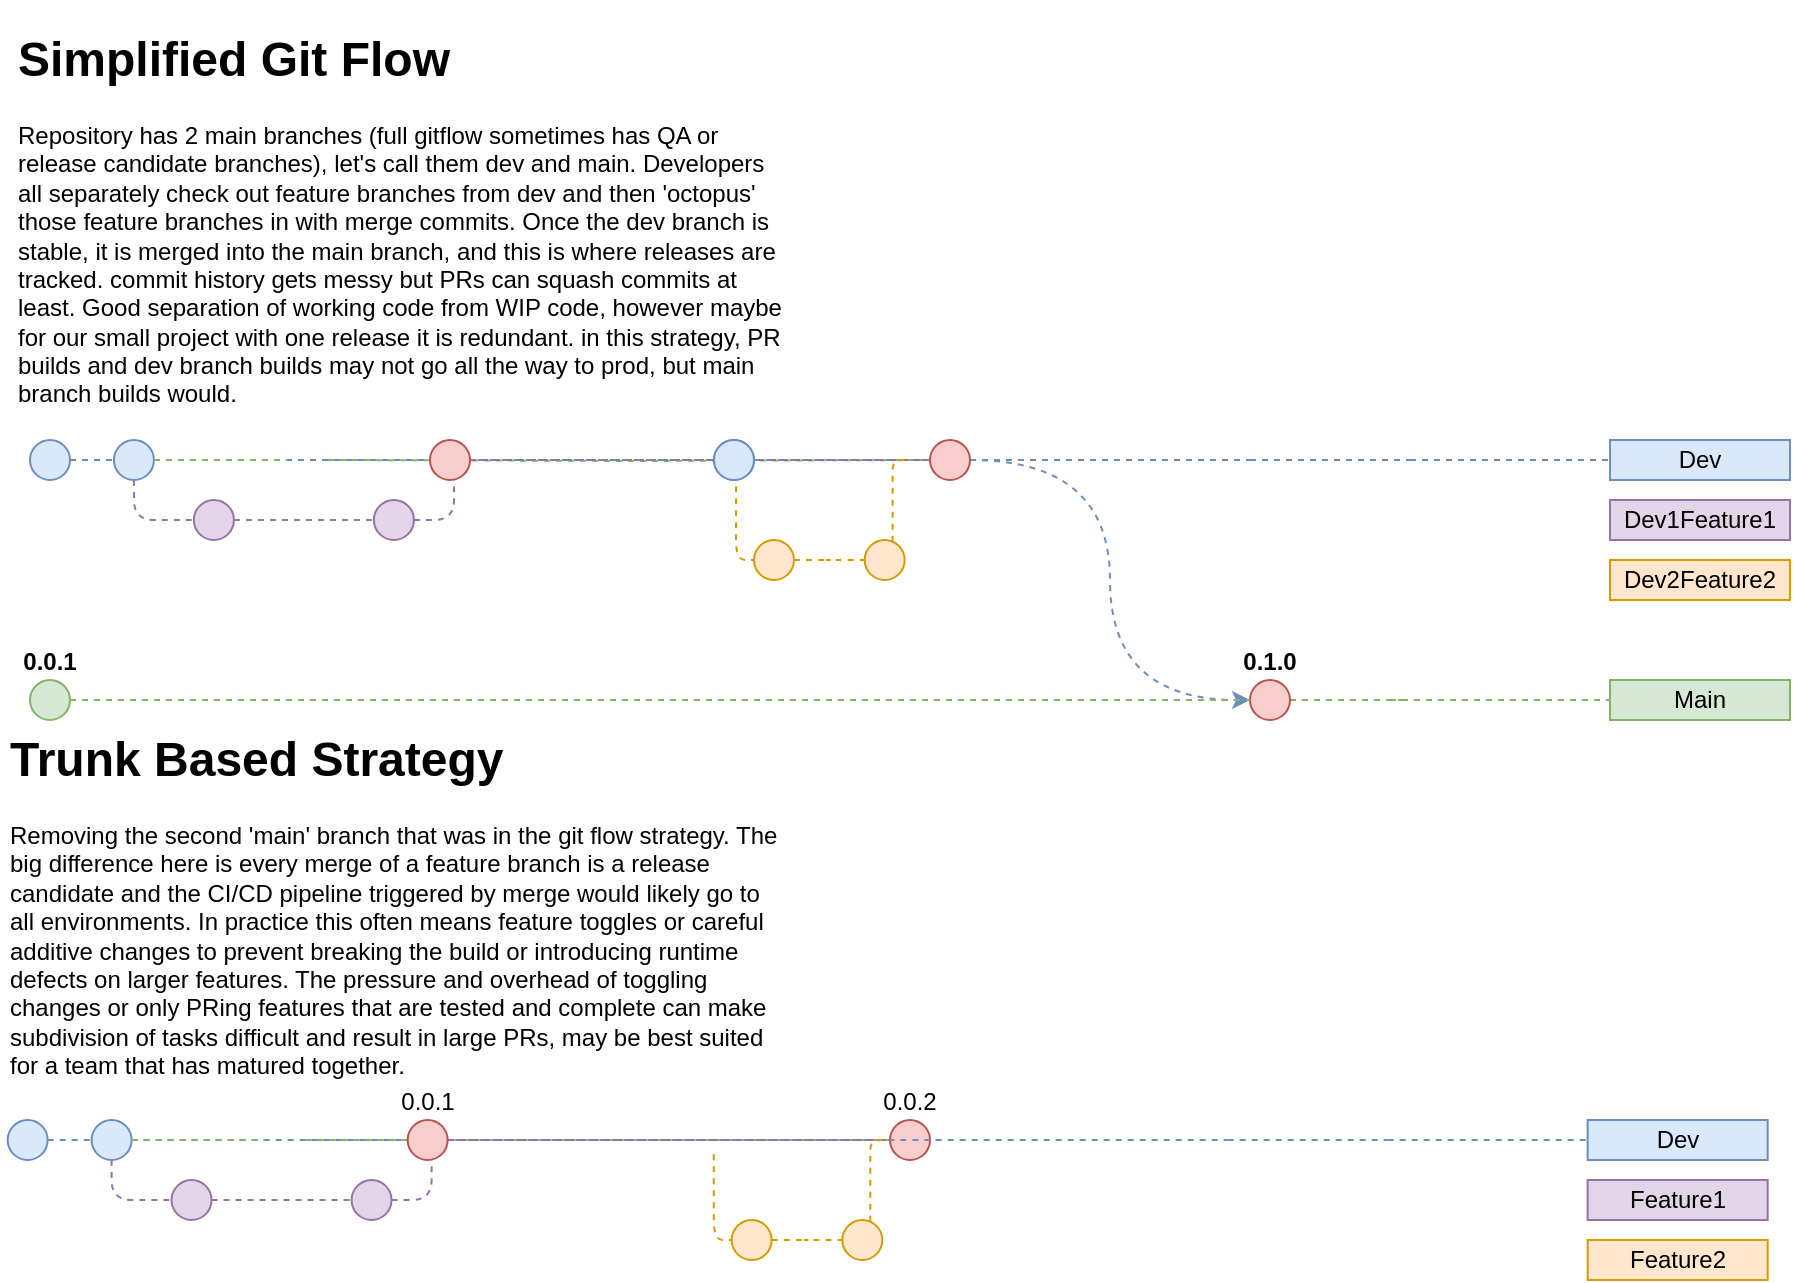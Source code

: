 <mxfile version="16.6.3" type="github">
  <diagram id="yPxyJZ8AM_hMuL3Unpa9" name="gitflow">
    <mxGraphModel dx="1422" dy="697" grid="1" gridSize="10" guides="1" tooltips="1" connect="1" arrows="1" fold="1" page="1" pageScale="1" pageWidth="850" pageHeight="1100" math="0" shadow="0">
      <root>
        <mxCell id="0" />
        <mxCell id="1" parent="0" />
        <mxCell id="WDCZjn-MliC7qW5rFsiM-213" style="edgeStyle=orthogonalEdgeStyle;rounded=0;orthogonalLoop=1;jettySize=auto;html=1;exitX=1;exitY=0.5;exitDx=0;exitDy=0;entryX=0;entryY=0.5;entryDx=0;entryDy=0;curved=1;dashed=1;fillColor=#dae8fc;strokeColor=#6c8ebf;startArrow=none;" edge="1" parent="1" source="WDCZjn-MliC7qW5rFsiM-190" target="WDCZjn-MliC7qW5rFsiM-201">
          <mxGeometry relative="1" as="geometry">
            <mxPoint x="491.31" y="440" as="sourcePoint" />
          </mxGeometry>
        </mxCell>
        <mxCell id="WDCZjn-MliC7qW5rFsiM-224" value="" style="edgeStyle=orthogonalEdgeStyle;rounded=1;orthogonalLoop=1;jettySize=auto;html=1;dashed=1;endArrow=none;endFill=0;fontSize=10;fontColor=#FFB570;fillColor=#e1d5e7;strokeColor=#9673a6;entryX=0;entryY=0.5;entryDx=0;entryDy=0;" edge="1" parent="1" source="WDCZjn-MliC7qW5rFsiM-194" target="WDCZjn-MliC7qW5rFsiM-223">
          <mxGeometry relative="1" as="geometry">
            <Array as="points">
              <mxPoint x="241.98" y="470" />
            </Array>
            <mxPoint x="221.95" y="470" as="sourcePoint" />
            <mxPoint x="480" y="440" as="targetPoint" />
          </mxGeometry>
        </mxCell>
        <mxCell id="WDCZjn-MliC7qW5rFsiM-212" style="edgeStyle=orthogonalEdgeStyle;rounded=1;orthogonalLoop=1;jettySize=auto;html=1;dashed=1;endArrow=none;endFill=0;fontSize=12;fontColor=#FFB570;fillColor=#ffe6cc;strokeColor=#d79b00;exitX=1;exitY=1;exitDx=0;exitDy=0;" edge="1" parent="1" target="WDCZjn-MliC7qW5rFsiM-209">
          <mxGeometry relative="1" as="geometry">
            <mxPoint x="383.041" y="447.071" as="sourcePoint" />
            <mxPoint x="507.33" y="590" as="targetPoint" />
            <Array as="points">
              <mxPoint x="383" y="490" />
            </Array>
          </mxGeometry>
        </mxCell>
        <mxCell id="WDCZjn-MliC7qW5rFsiM-206" style="edgeStyle=orthogonalEdgeStyle;rounded=1;orthogonalLoop=1;jettySize=auto;html=1;dashed=1;endArrow=none;endFill=0;fontSize=10;fontColor=#FFB570;fillColor=#ffe6cc;strokeColor=#d79b00;" edge="1" parent="1">
          <mxGeometry relative="1" as="geometry">
            <mxPoint x="385.97" y="440" as="sourcePoint" />
            <mxPoint x="471.31" y="440" as="targetPoint" />
          </mxGeometry>
        </mxCell>
        <mxCell id="WDCZjn-MliC7qW5rFsiM-178" value="" style="endArrow=none;dashed=1;html=1;fillColor=#dae8fc;strokeColor=#6c8ebf;" edge="1" target="WDCZjn-MliC7qW5rFsiM-180" parent="1">
          <mxGeometry width="50" height="50" relative="1" as="geometry">
            <mxPoint x="720" y="440" as="sourcePoint" />
            <mxPoint x="720" y="440" as="targetPoint" />
          </mxGeometry>
        </mxCell>
        <mxCell id="WDCZjn-MliC7qW5rFsiM-180" value="Dev" style="text;html=1;strokeColor=#6c8ebf;fillColor=#dae8fc;align=center;verticalAlign=middle;whiteSpace=wrap;rounded=0;" vertex="1" parent="1">
          <mxGeometry x="820" y="430" width="90" height="20" as="geometry" />
        </mxCell>
        <mxCell id="WDCZjn-MliC7qW5rFsiM-182" value="" style="endArrow=none;dashed=1;html=1;fillColor=#dae8fc;strokeColor=#6c8ebf;" edge="1" parent="1">
          <mxGeometry width="50" height="50" relative="1" as="geometry">
            <mxPoint x="640" y="440" as="sourcePoint" />
            <mxPoint x="720" y="440" as="targetPoint" />
          </mxGeometry>
        </mxCell>
        <mxCell id="WDCZjn-MliC7qW5rFsiM-184" value="" style="endArrow=none;dashed=1;html=1;fillColor=#dae8fc;strokeColor=#6c8ebf;" edge="1" parent="1">
          <mxGeometry width="391.99" height="450" relative="1" as="geometry">
            <mxPoint x="50" y="440" as="sourcePoint" />
            <mxPoint x="640" y="440" as="targetPoint" />
            <Array as="points" />
          </mxGeometry>
        </mxCell>
        <mxCell id="WDCZjn-MliC7qW5rFsiM-214" value="" style="ellipse;whiteSpace=wrap;html=1;aspect=fixed;fillColor=#dae8fc;strokeColor=#6c8ebf;" vertex="1" parent="WDCZjn-MliC7qW5rFsiM-184">
          <mxGeometry x="371.99" y="430" width="20" height="20" as="geometry" />
        </mxCell>
        <mxCell id="WDCZjn-MliC7qW5rFsiM-186" style="edgeStyle=orthogonalEdgeStyle;rounded=1;orthogonalLoop=1;jettySize=auto;html=1;dashed=1;endArrow=none;endFill=0;fontSize=10;fontColor=#FFB570;fillColor=#e1d5e7;strokeColor=#9673a6;" edge="1" parent="1" source="WDCZjn-MliC7qW5rFsiM-187" target="WDCZjn-MliC7qW5rFsiM-195">
          <mxGeometry relative="1" as="geometry">
            <Array as="points">
              <mxPoint x="81.98" y="450" />
            </Array>
          </mxGeometry>
        </mxCell>
        <mxCell id="WDCZjn-MliC7qW5rFsiM-187" value="" style="ellipse;whiteSpace=wrap;html=1;aspect=fixed;fillColor=#dae8fc;strokeColor=#6c8ebf;" vertex="1" parent="1">
          <mxGeometry x="71.98" y="430" width="20" height="20" as="geometry" />
        </mxCell>
        <mxCell id="WDCZjn-MliC7qW5rFsiM-189" style="edgeStyle=orthogonalEdgeStyle;rounded=1;orthogonalLoop=1;jettySize=auto;html=1;dashed=1;endArrow=none;endFill=0;fillColor=#d5e8d4;strokeColor=#82b366;" edge="1" parent="1" source="WDCZjn-MliC7qW5rFsiM-187">
          <mxGeometry relative="1" as="geometry">
            <mxPoint x="158.95" y="440" as="targetPoint" />
            <mxPoint x="101.98" y="440" as="sourcePoint" />
          </mxGeometry>
        </mxCell>
        <mxCell id="WDCZjn-MliC7qW5rFsiM-191" style="edgeStyle=orthogonalEdgeStyle;rounded=1;orthogonalLoop=1;jettySize=auto;html=1;dashed=1;endArrow=none;endFill=0;fillColor=#d5e8d4;strokeColor=#82b366;" edge="1" parent="1" target="WDCZjn-MliC7qW5rFsiM-190">
          <mxGeometry relative="1" as="geometry">
            <mxPoint x="671.98" y="440" as="targetPoint" />
            <mxPoint x="178.95" y="440" as="sourcePoint" />
          </mxGeometry>
        </mxCell>
        <mxCell id="WDCZjn-MliC7qW5rFsiM-192" style="edgeStyle=orthogonalEdgeStyle;rounded=1;orthogonalLoop=1;jettySize=auto;html=1;dashed=1;endArrow=none;endFill=0;fontSize=10;fontColor=#FFB570;fillColor=#e1d5e7;strokeColor=#9673a6;" edge="1" parent="1" source="WDCZjn-MliC7qW5rFsiM-195" target="WDCZjn-MliC7qW5rFsiM-194">
          <mxGeometry relative="1" as="geometry" />
        </mxCell>
        <mxCell id="WDCZjn-MliC7qW5rFsiM-193" style="edgeStyle=orthogonalEdgeStyle;rounded=1;orthogonalLoop=1;jettySize=auto;html=1;dashed=1;endArrow=none;endFill=0;fontSize=10;fontColor=#FFB570;fillColor=#e1d5e7;strokeColor=#9673a6;entryX=0;entryY=0.5;entryDx=0;entryDy=0;startArrow=none;" edge="1" parent="1" source="WDCZjn-MliC7qW5rFsiM-223" target="WDCZjn-MliC7qW5rFsiM-190">
          <mxGeometry relative="1" as="geometry">
            <Array as="points">
              <mxPoint x="241.98" y="440" />
            </Array>
          </mxGeometry>
        </mxCell>
        <mxCell id="WDCZjn-MliC7qW5rFsiM-194" value="" style="ellipse;whiteSpace=wrap;html=1;aspect=fixed;fontSize=10;fillColor=#e1d5e7;strokeColor=#9673a6;" vertex="1" parent="1">
          <mxGeometry x="201.95" y="460" width="20" height="20" as="geometry" />
        </mxCell>
        <mxCell id="WDCZjn-MliC7qW5rFsiM-195" value="" style="ellipse;whiteSpace=wrap;html=1;aspect=fixed;fontSize=10;fillColor=#e1d5e7;strokeColor=#9673a6;" vertex="1" parent="1">
          <mxGeometry x="111.95" y="460" width="20" height="20" as="geometry" />
        </mxCell>
        <mxCell id="WDCZjn-MliC7qW5rFsiM-196" value="" style="endArrow=none;dashed=1;html=1;fillColor=#d5e8d4;strokeColor=#82b366;" edge="1" parent="1" target="WDCZjn-MliC7qW5rFsiM-198">
          <mxGeometry width="50" height="50" relative="1" as="geometry">
            <mxPoint x="710" y="560" as="sourcePoint" />
            <mxPoint x="720" y="560" as="targetPoint" />
          </mxGeometry>
        </mxCell>
        <mxCell id="WDCZjn-MliC7qW5rFsiM-197" value="0.0.1" style="ellipse;whiteSpace=wrap;html=1;aspect=fixed;fillColor=#d5e8d4;strokeColor=#82b366;fontStyle=1;labelPosition=center;verticalLabelPosition=top;align=center;verticalAlign=bottom;" vertex="1" parent="1">
          <mxGeometry x="30" y="550" width="20" height="20" as="geometry" />
        </mxCell>
        <mxCell id="WDCZjn-MliC7qW5rFsiM-198" value="Main" style="text;html=1;strokeColor=#82b366;fillColor=#d5e8d4;align=center;verticalAlign=middle;whiteSpace=wrap;rounded=0;" vertex="1" parent="1">
          <mxGeometry x="820" y="550" width="90" height="20" as="geometry" />
        </mxCell>
        <mxCell id="WDCZjn-MliC7qW5rFsiM-200" value="" style="endArrow=none;dashed=1;html=1;fillColor=#d5e8d4;strokeColor=#82b366;" edge="1" parent="1" source="WDCZjn-MliC7qW5rFsiM-201">
          <mxGeometry width="50" height="50" relative="1" as="geometry">
            <mxPoint x="50" y="560" as="sourcePoint" />
            <mxPoint x="720" y="560" as="targetPoint" />
          </mxGeometry>
        </mxCell>
        <mxCell id="WDCZjn-MliC7qW5rFsiM-201" value="0.1.0" style="ellipse;whiteSpace=wrap;html=1;aspect=fixed;fillColor=#f8cecc;strokeColor=#b85450;fontStyle=1;labelPosition=center;verticalLabelPosition=top;align=center;verticalAlign=bottom;" vertex="1" parent="1">
          <mxGeometry x="640" y="550" width="20" height="20" as="geometry" />
        </mxCell>
        <mxCell id="WDCZjn-MliC7qW5rFsiM-202" value="" style="endArrow=none;dashed=1;html=1;fillColor=#d5e8d4;strokeColor=#82b366;" edge="1" parent="1" source="WDCZjn-MliC7qW5rFsiM-197" target="WDCZjn-MliC7qW5rFsiM-201">
          <mxGeometry width="50" height="50" relative="1" as="geometry">
            <mxPoint x="50.0" y="560" as="sourcePoint" />
            <mxPoint x="690" y="560" as="targetPoint" />
            <Array as="points" />
          </mxGeometry>
        </mxCell>
        <mxCell id="WDCZjn-MliC7qW5rFsiM-204" value="Dev1Feature1" style="text;html=1;strokeColor=#9673a6;fillColor=#e1d5e7;align=center;verticalAlign=middle;whiteSpace=wrap;rounded=0;" vertex="1" parent="1">
          <mxGeometry x="820" y="460" width="90" height="20" as="geometry" />
        </mxCell>
        <mxCell id="WDCZjn-MliC7qW5rFsiM-208" style="edgeStyle=orthogonalEdgeStyle;rounded=1;orthogonalLoop=1;jettySize=auto;html=1;dashed=1;endArrow=none;endFill=0;fontSize=12;fontColor=#FFB570;fillColor=#ffe6cc;strokeColor=#d79b00;" edge="1" parent="1" source="WDCZjn-MliC7qW5rFsiM-209" target="WDCZjn-MliC7qW5rFsiM-211">
          <mxGeometry relative="1" as="geometry" />
        </mxCell>
        <mxCell id="WDCZjn-MliC7qW5rFsiM-209" value="" style="ellipse;whiteSpace=wrap;html=1;aspect=fixed;fontSize=10;fillColor=#ffe6cc;strokeColor=#d79b00;" vertex="1" parent="1">
          <mxGeometry x="391.99" y="480" width="20" height="20" as="geometry" />
        </mxCell>
        <mxCell id="WDCZjn-MliC7qW5rFsiM-210" style="edgeStyle=orthogonalEdgeStyle;rounded=1;orthogonalLoop=1;jettySize=auto;html=1;dashed=1;endArrow=none;endFill=0;fontSize=12;fontColor=#FFB570;fillColor=#ffe6cc;strokeColor=#d79b00;entryX=0;entryY=0.5;entryDx=0;entryDy=0;" edge="1" parent="1" source="WDCZjn-MliC7qW5rFsiM-211">
          <mxGeometry relative="1" as="geometry">
            <mxPoint x="471.31" y="440" as="targetPoint" />
            <Array as="points">
              <mxPoint x="461.31" y="460" />
              <mxPoint x="461.31" y="440" />
            </Array>
          </mxGeometry>
        </mxCell>
        <mxCell id="WDCZjn-MliC7qW5rFsiM-211" value="" style="ellipse;whiteSpace=wrap;html=1;aspect=fixed;fontSize=10;fillColor=#ffe6cc;strokeColor=#d79b00;" vertex="1" parent="1">
          <mxGeometry x="447.33" y="480" width="20" height="20" as="geometry" />
        </mxCell>
        <mxCell id="WDCZjn-MliC7qW5rFsiM-215" value="Dev2Feature2" style="text;html=1;strokeColor=#d79b00;fillColor=#ffe6cc;align=center;verticalAlign=middle;whiteSpace=wrap;rounded=0;" vertex="1" parent="1">
          <mxGeometry x="820" y="490" width="90" height="20" as="geometry" />
        </mxCell>
        <mxCell id="WDCZjn-MliC7qW5rFsiM-216" value="" style="ellipse;whiteSpace=wrap;html=1;aspect=fixed;fillColor=#dae8fc;strokeColor=#6c8ebf;" vertex="1" parent="1">
          <mxGeometry x="30.0" y="430" width="20" height="20" as="geometry" />
        </mxCell>
        <mxCell id="WDCZjn-MliC7qW5rFsiM-222" value="" style="edgeStyle=orthogonalEdgeStyle;rounded=0;orthogonalLoop=1;jettySize=auto;html=1;exitX=1;exitY=0.5;exitDx=0;exitDy=0;entryX=0;entryY=0.5;entryDx=0;entryDy=0;curved=1;dashed=1;fillColor=#dae8fc;strokeColor=#6c8ebf;endArrow=none;" edge="1" parent="1" target="WDCZjn-MliC7qW5rFsiM-190">
          <mxGeometry relative="1" as="geometry">
            <mxPoint x="491.31" y="440" as="sourcePoint" />
            <mxPoint x="640" y="560" as="targetPoint" />
          </mxGeometry>
        </mxCell>
        <mxCell id="WDCZjn-MliC7qW5rFsiM-223" value="" style="ellipse;whiteSpace=wrap;html=1;aspect=fixed;fillColor=#f8cecc;strokeColor=#b85450;" vertex="1" parent="1">
          <mxGeometry x="230.0" y="430" width="20" height="20" as="geometry" />
        </mxCell>
        <mxCell id="WDCZjn-MliC7qW5rFsiM-190" value="" style="ellipse;whiteSpace=wrap;html=1;aspect=fixed;fillColor=#f8cecc;strokeColor=#b85450;" vertex="1" parent="1">
          <mxGeometry x="480.0" y="430" width="20" height="20" as="geometry" />
        </mxCell>
        <mxCell id="WDCZjn-MliC7qW5rFsiM-225" value="&lt;h1&gt;Simplified Git Flow&lt;/h1&gt;&lt;p&gt;Repository has 2 main branches (full gitflow sometimes has QA or release candidate branches), let&#39;s call them dev and main. Developers all separately check out feature branches from dev and then &#39;octopus&#39; those feature branches in with merge commits. Once the dev branch is stable, it is merged into the main branch, and this is where releases are tracked. commit history gets messy but PRs can squash commits at least. Good separation of working code from WIP code, however maybe for our small project with one release it is redundant. in this strategy, PR builds and dev branch builds may not go all the way to prod, but main branch builds would.&amp;nbsp;&lt;/p&gt;" style="text;html=1;strokeColor=none;fillColor=none;spacing=5;spacingTop=-20;whiteSpace=wrap;overflow=hidden;rounded=0;" vertex="1" parent="1">
          <mxGeometry x="18.83" y="220" width="393" height="200" as="geometry" />
        </mxCell>
        <mxCell id="WDCZjn-MliC7qW5rFsiM-227" value="" style="edgeStyle=orthogonalEdgeStyle;rounded=1;orthogonalLoop=1;jettySize=auto;html=1;dashed=1;endArrow=none;endFill=0;fontSize=10;fontColor=#FFB570;fillColor=#e1d5e7;strokeColor=#9673a6;entryX=0;entryY=0.5;entryDx=0;entryDy=0;" edge="1" parent="1" source="WDCZjn-MliC7qW5rFsiM-241" target="WDCZjn-MliC7qW5rFsiM-257">
          <mxGeometry relative="1" as="geometry">
            <Array as="points">
              <mxPoint x="230.81" y="810" />
            </Array>
            <mxPoint x="210.78" y="810" as="sourcePoint" />
            <mxPoint x="468.83" y="780" as="targetPoint" />
          </mxGeometry>
        </mxCell>
        <mxCell id="WDCZjn-MliC7qW5rFsiM-228" style="edgeStyle=orthogonalEdgeStyle;rounded=1;orthogonalLoop=1;jettySize=auto;html=1;dashed=1;endArrow=none;endFill=0;fontSize=12;fontColor=#FFB570;fillColor=#ffe6cc;strokeColor=#d79b00;exitX=1;exitY=1;exitDx=0;exitDy=0;" edge="1" parent="1" target="WDCZjn-MliC7qW5rFsiM-251">
          <mxGeometry relative="1" as="geometry">
            <mxPoint x="371.871" y="787.071" as="sourcePoint" />
            <mxPoint x="496.16" y="930" as="targetPoint" />
            <Array as="points">
              <mxPoint x="371.83" y="830" />
            </Array>
          </mxGeometry>
        </mxCell>
        <mxCell id="WDCZjn-MliC7qW5rFsiM-229" style="edgeStyle=orthogonalEdgeStyle;rounded=1;orthogonalLoop=1;jettySize=auto;html=1;dashed=1;endArrow=none;endFill=0;fontSize=10;fontColor=#FFB570;fillColor=#ffe6cc;strokeColor=#d79b00;" edge="1" parent="1">
          <mxGeometry relative="1" as="geometry">
            <mxPoint x="374.8" y="780" as="sourcePoint" />
            <mxPoint x="460.14" y="780" as="targetPoint" />
          </mxGeometry>
        </mxCell>
        <mxCell id="WDCZjn-MliC7qW5rFsiM-230" value="" style="endArrow=none;dashed=1;html=1;fillColor=#dae8fc;strokeColor=#6c8ebf;" edge="1" parent="1" target="WDCZjn-MliC7qW5rFsiM-231">
          <mxGeometry width="50" height="50" relative="1" as="geometry">
            <mxPoint x="708.83" y="780" as="sourcePoint" />
            <mxPoint x="708.83" y="780" as="targetPoint" />
          </mxGeometry>
        </mxCell>
        <mxCell id="WDCZjn-MliC7qW5rFsiM-231" value="Dev" style="text;html=1;strokeColor=#6c8ebf;fillColor=#dae8fc;align=center;verticalAlign=middle;whiteSpace=wrap;rounded=0;" vertex="1" parent="1">
          <mxGeometry x="808.83" y="770" width="90" height="20" as="geometry" />
        </mxCell>
        <mxCell id="WDCZjn-MliC7qW5rFsiM-232" value="" style="endArrow=none;dashed=1;html=1;fillColor=#dae8fc;strokeColor=#6c8ebf;" edge="1" parent="1">
          <mxGeometry width="50" height="50" relative="1" as="geometry">
            <mxPoint x="628.83" y="780" as="sourcePoint" />
            <mxPoint x="708.83" y="780" as="targetPoint" />
          </mxGeometry>
        </mxCell>
        <mxCell id="WDCZjn-MliC7qW5rFsiM-233" value="" style="endArrow=none;dashed=1;html=1;fillColor=#dae8fc;strokeColor=#6c8ebf;" edge="1" parent="1">
          <mxGeometry width="391.99" height="450" relative="1" as="geometry">
            <mxPoint x="38.83" y="780" as="sourcePoint" />
            <mxPoint x="628.83" y="780" as="targetPoint" />
            <Array as="points" />
          </mxGeometry>
        </mxCell>
        <mxCell id="WDCZjn-MliC7qW5rFsiM-234" value="" style="ellipse;whiteSpace=wrap;html=1;aspect=fixed;fillColor=#dae8fc;strokeColor=#6c8ebf;" vertex="1" parent="WDCZjn-MliC7qW5rFsiM-233">
          <mxGeometry x="371.99" y="430" width="20" height="20" as="geometry" />
        </mxCell>
        <mxCell id="WDCZjn-MliC7qW5rFsiM-235" style="edgeStyle=orthogonalEdgeStyle;rounded=1;orthogonalLoop=1;jettySize=auto;html=1;dashed=1;endArrow=none;endFill=0;fontSize=10;fontColor=#FFB570;fillColor=#e1d5e7;strokeColor=#9673a6;" edge="1" parent="1" source="WDCZjn-MliC7qW5rFsiM-236" target="WDCZjn-MliC7qW5rFsiM-242">
          <mxGeometry relative="1" as="geometry">
            <Array as="points">
              <mxPoint x="70.81" y="790" />
            </Array>
          </mxGeometry>
        </mxCell>
        <mxCell id="WDCZjn-MliC7qW5rFsiM-236" value="" style="ellipse;whiteSpace=wrap;html=1;aspect=fixed;fillColor=#dae8fc;strokeColor=#6c8ebf;" vertex="1" parent="1">
          <mxGeometry x="60.81" y="770" width="20" height="20" as="geometry" />
        </mxCell>
        <mxCell id="WDCZjn-MliC7qW5rFsiM-237" style="edgeStyle=orthogonalEdgeStyle;rounded=1;orthogonalLoop=1;jettySize=auto;html=1;dashed=1;endArrow=none;endFill=0;fillColor=#d5e8d4;strokeColor=#82b366;" edge="1" parent="1" source="WDCZjn-MliC7qW5rFsiM-236">
          <mxGeometry relative="1" as="geometry">
            <mxPoint x="147.78" y="780" as="targetPoint" />
            <mxPoint x="90.81" y="780" as="sourcePoint" />
          </mxGeometry>
        </mxCell>
        <mxCell id="WDCZjn-MliC7qW5rFsiM-238" style="edgeStyle=orthogonalEdgeStyle;rounded=1;orthogonalLoop=1;jettySize=auto;html=1;dashed=1;endArrow=none;endFill=0;fillColor=#d5e8d4;strokeColor=#82b366;" edge="1" parent="1">
          <mxGeometry relative="1" as="geometry">
            <mxPoint x="468.83" y="780" as="targetPoint" />
            <mxPoint x="167.78" y="780" as="sourcePoint" />
          </mxGeometry>
        </mxCell>
        <mxCell id="WDCZjn-MliC7qW5rFsiM-239" style="edgeStyle=orthogonalEdgeStyle;rounded=1;orthogonalLoop=1;jettySize=auto;html=1;dashed=1;endArrow=none;endFill=0;fontSize=10;fontColor=#FFB570;fillColor=#e1d5e7;strokeColor=#9673a6;" edge="1" parent="1" source="WDCZjn-MliC7qW5rFsiM-242" target="WDCZjn-MliC7qW5rFsiM-241">
          <mxGeometry relative="1" as="geometry" />
        </mxCell>
        <mxCell id="WDCZjn-MliC7qW5rFsiM-240" style="edgeStyle=orthogonalEdgeStyle;rounded=1;orthogonalLoop=1;jettySize=auto;html=1;dashed=1;endArrow=none;endFill=0;fontSize=10;fontColor=#FFB570;fillColor=#e1d5e7;strokeColor=#9673a6;entryX=0;entryY=0.5;entryDx=0;entryDy=0;startArrow=none;" edge="1" parent="1" source="WDCZjn-MliC7qW5rFsiM-257">
          <mxGeometry relative="1" as="geometry">
            <Array as="points">
              <mxPoint x="230.81" y="780" />
            </Array>
            <mxPoint x="468.83" y="780" as="targetPoint" />
          </mxGeometry>
        </mxCell>
        <mxCell id="WDCZjn-MliC7qW5rFsiM-241" value="" style="ellipse;whiteSpace=wrap;html=1;aspect=fixed;fontSize=10;fillColor=#e1d5e7;strokeColor=#9673a6;" vertex="1" parent="1">
          <mxGeometry x="190.78" y="800" width="20" height="20" as="geometry" />
        </mxCell>
        <mxCell id="WDCZjn-MliC7qW5rFsiM-242" value="" style="ellipse;whiteSpace=wrap;html=1;aspect=fixed;fontSize=10;fillColor=#e1d5e7;strokeColor=#9673a6;" vertex="1" parent="1">
          <mxGeometry x="100.78" y="800" width="20" height="20" as="geometry" />
        </mxCell>
        <mxCell id="WDCZjn-MliC7qW5rFsiM-249" value="Feature1" style="text;html=1;strokeColor=#9673a6;fillColor=#e1d5e7;align=center;verticalAlign=middle;whiteSpace=wrap;rounded=0;" vertex="1" parent="1">
          <mxGeometry x="808.83" y="800" width="90" height="20" as="geometry" />
        </mxCell>
        <mxCell id="WDCZjn-MliC7qW5rFsiM-250" style="edgeStyle=orthogonalEdgeStyle;rounded=1;orthogonalLoop=1;jettySize=auto;html=1;dashed=1;endArrow=none;endFill=0;fontSize=12;fontColor=#FFB570;fillColor=#ffe6cc;strokeColor=#d79b00;" edge="1" parent="1" source="WDCZjn-MliC7qW5rFsiM-251" target="WDCZjn-MliC7qW5rFsiM-253">
          <mxGeometry relative="1" as="geometry" />
        </mxCell>
        <mxCell id="WDCZjn-MliC7qW5rFsiM-251" value="" style="ellipse;whiteSpace=wrap;html=1;aspect=fixed;fontSize=10;fillColor=#ffe6cc;strokeColor=#d79b00;" vertex="1" parent="1">
          <mxGeometry x="380.82" y="820" width="20" height="20" as="geometry" />
        </mxCell>
        <mxCell id="WDCZjn-MliC7qW5rFsiM-252" style="edgeStyle=orthogonalEdgeStyle;rounded=1;orthogonalLoop=1;jettySize=auto;html=1;dashed=1;endArrow=none;endFill=0;fontSize=12;fontColor=#FFB570;fillColor=#ffe6cc;strokeColor=#d79b00;entryX=0;entryY=0.5;entryDx=0;entryDy=0;" edge="1" parent="1" source="WDCZjn-MliC7qW5rFsiM-253">
          <mxGeometry relative="1" as="geometry">
            <mxPoint x="460.14" y="780" as="targetPoint" />
            <Array as="points">
              <mxPoint x="450.14" y="800" />
              <mxPoint x="450.14" y="780" />
            </Array>
          </mxGeometry>
        </mxCell>
        <mxCell id="WDCZjn-MliC7qW5rFsiM-253" value="" style="ellipse;whiteSpace=wrap;html=1;aspect=fixed;fontSize=10;fillColor=#ffe6cc;strokeColor=#d79b00;" vertex="1" parent="1">
          <mxGeometry x="436.16" y="820" width="20" height="20" as="geometry" />
        </mxCell>
        <mxCell id="WDCZjn-MliC7qW5rFsiM-254" value="Feature2" style="text;html=1;strokeColor=#d79b00;fillColor=#ffe6cc;align=center;verticalAlign=middle;whiteSpace=wrap;rounded=0;" vertex="1" parent="1">
          <mxGeometry x="808.83" y="830" width="90" height="20" as="geometry" />
        </mxCell>
        <mxCell id="WDCZjn-MliC7qW5rFsiM-255" value="" style="ellipse;whiteSpace=wrap;html=1;aspect=fixed;fillColor=#dae8fc;strokeColor=#6c8ebf;" vertex="1" parent="1">
          <mxGeometry x="18.83" y="770" width="20" height="20" as="geometry" />
        </mxCell>
        <mxCell id="WDCZjn-MliC7qW5rFsiM-256" value="" style="edgeStyle=orthogonalEdgeStyle;rounded=0;orthogonalLoop=1;jettySize=auto;html=1;exitX=1;exitY=0.5;exitDx=0;exitDy=0;entryX=0;entryY=0.5;entryDx=0;entryDy=0;curved=1;dashed=1;fillColor=#dae8fc;strokeColor=#6c8ebf;endArrow=none;startArrow=none;" edge="1" parent="1" source="WDCZjn-MliC7qW5rFsiM-260">
          <mxGeometry relative="1" as="geometry">
            <mxPoint x="480.14" y="780" as="sourcePoint" />
            <mxPoint x="468.83" y="780" as="targetPoint" />
          </mxGeometry>
        </mxCell>
        <mxCell id="WDCZjn-MliC7qW5rFsiM-257" value="0.0.1" style="ellipse;whiteSpace=wrap;html=1;aspect=fixed;fillColor=#f8cecc;strokeColor=#b85450;labelPosition=center;verticalLabelPosition=top;align=center;verticalAlign=bottom;" vertex="1" parent="1">
          <mxGeometry x="218.83" y="770" width="20" height="20" as="geometry" />
        </mxCell>
        <mxCell id="WDCZjn-MliC7qW5rFsiM-259" value="&lt;h1&gt;Trunk Based Strategy&lt;/h1&gt;&lt;p&gt;Removing the second &#39;main&#39; branch that was in the git flow strategy. The big difference here is every merge of a feature branch is a release candidate and the CI/CD pipeline triggered by merge would likely go to all environments. In practice this often means feature toggles or careful additive changes to prevent breaking the build or introducing runtime defects on larger features. The pressure and overhead of toggling changes or only PRing features that are tested and complete can make subdivision of tasks difficult and result in large PRs, may be best suited for a team that has matured together.&amp;nbsp;&lt;/p&gt;" style="text;html=1;strokeColor=none;fillColor=none;spacing=5;spacingTop=-20;whiteSpace=wrap;overflow=hidden;rounded=0;" vertex="1" parent="1">
          <mxGeometry x="15.45" y="570" width="393" height="190" as="geometry" />
        </mxCell>
        <mxCell id="WDCZjn-MliC7qW5rFsiM-260" value="0.0.2" style="ellipse;whiteSpace=wrap;html=1;aspect=fixed;fillColor=#f8cecc;strokeColor=#b85450;labelPosition=center;verticalLabelPosition=top;align=center;verticalAlign=bottom;" vertex="1" parent="1">
          <mxGeometry x="460" y="770" width="20" height="20" as="geometry" />
        </mxCell>
        <mxCell id="WDCZjn-MliC7qW5rFsiM-261" value="" style="edgeStyle=orthogonalEdgeStyle;rounded=0;orthogonalLoop=1;jettySize=auto;html=1;exitX=1;exitY=0.5;exitDx=0;exitDy=0;entryX=0;entryY=0.5;entryDx=0;entryDy=0;curved=1;dashed=1;fillColor=#dae8fc;strokeColor=#6c8ebf;endArrow=none;" edge="1" parent="1" target="WDCZjn-MliC7qW5rFsiM-260">
          <mxGeometry relative="1" as="geometry">
            <mxPoint x="480.14" y="780" as="sourcePoint" />
            <mxPoint x="468.83" y="780" as="targetPoint" />
          </mxGeometry>
        </mxCell>
      </root>
    </mxGraphModel>
  </diagram>
</mxfile>
